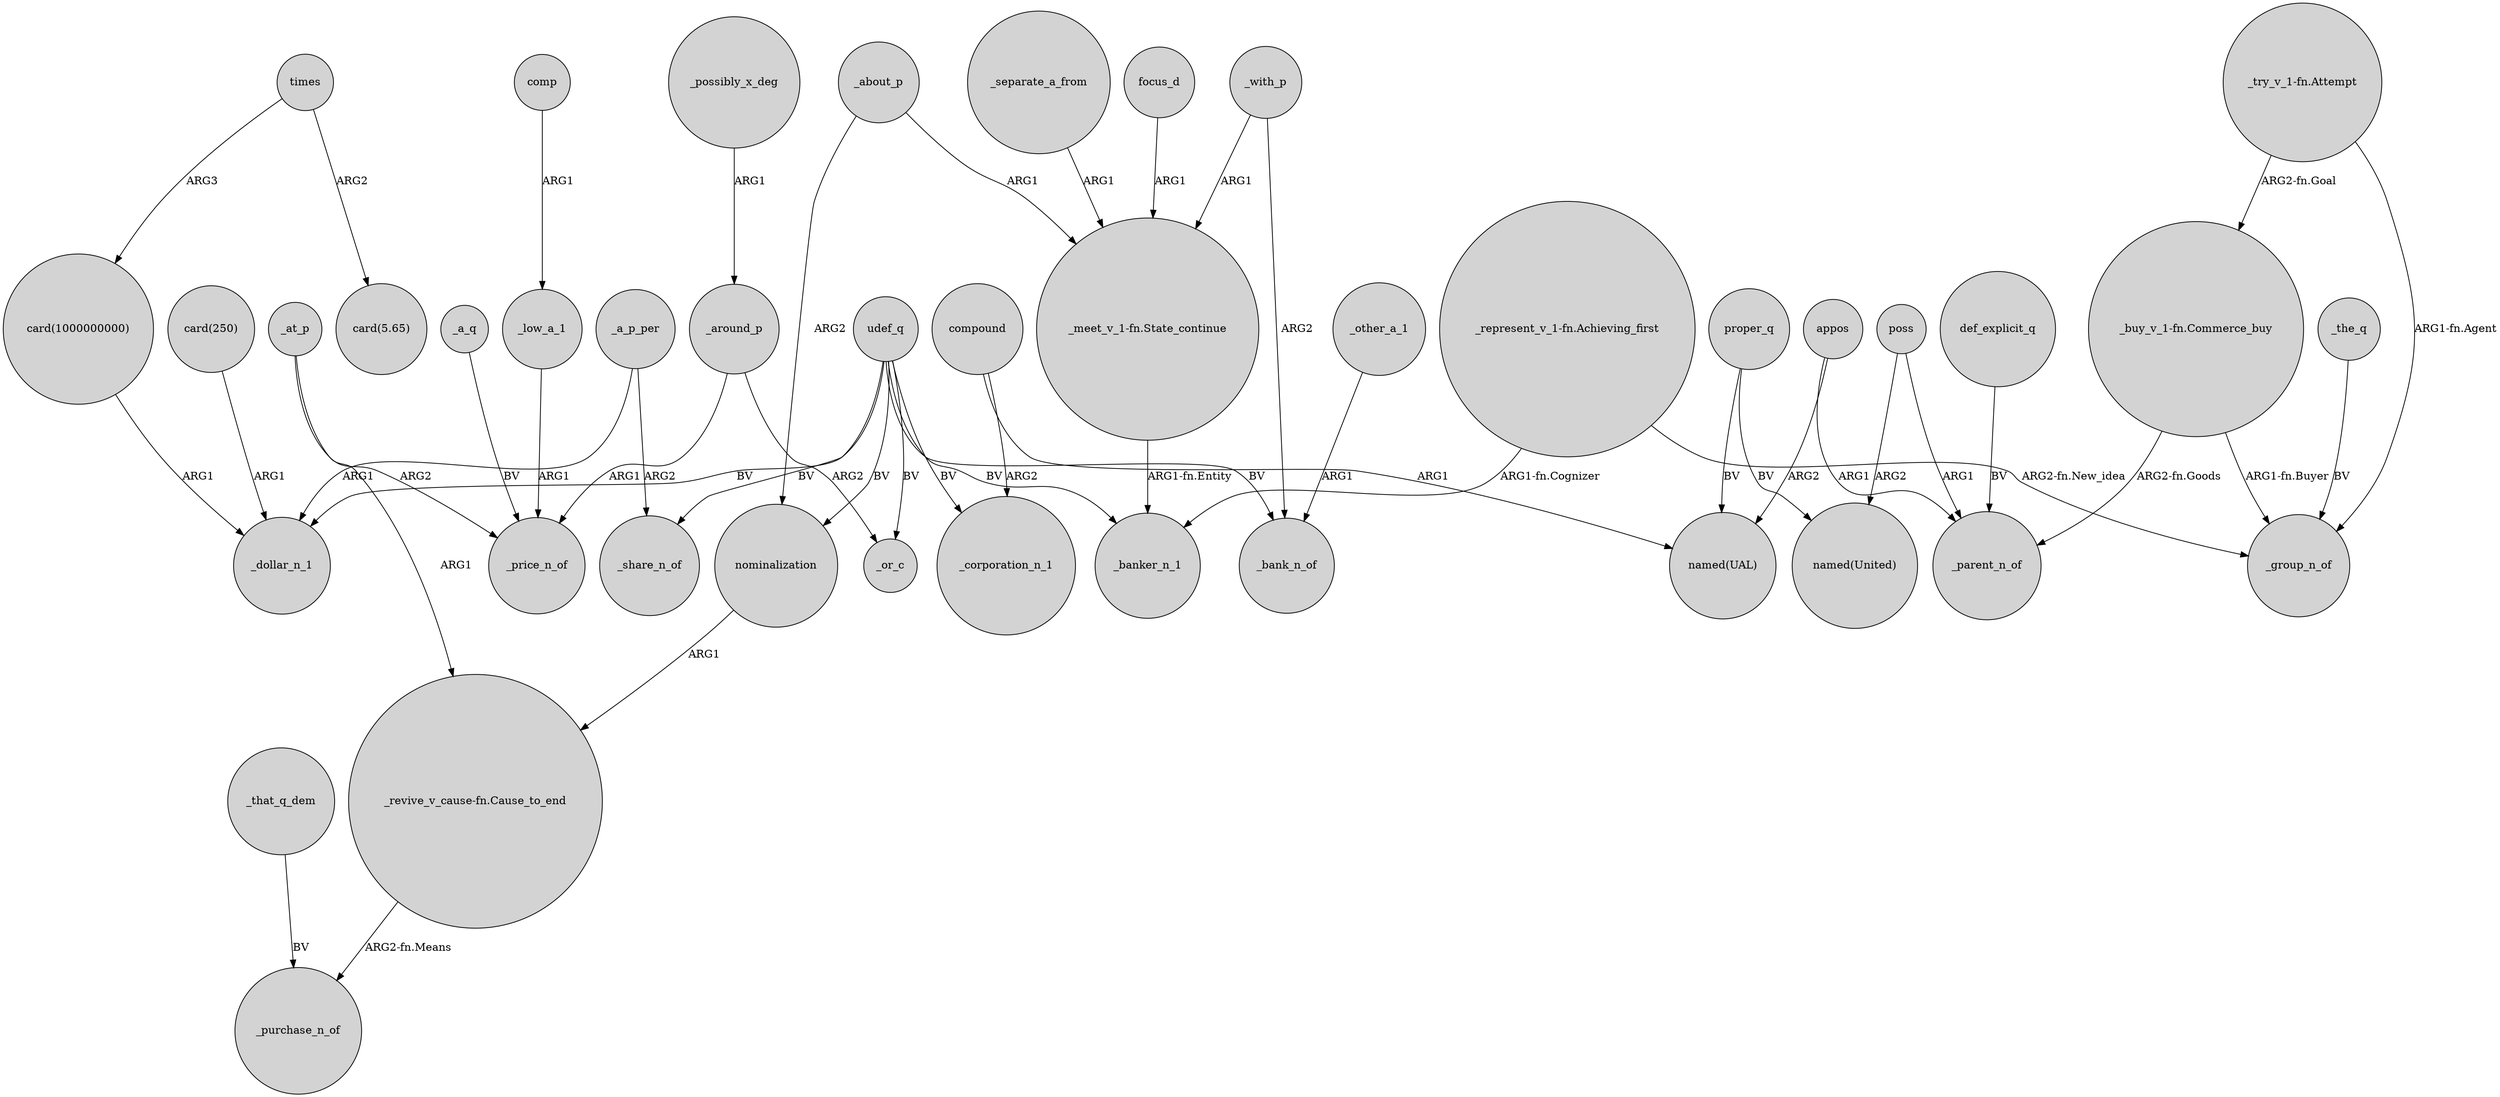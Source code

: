 digraph {
	node [shape=circle style=filled]
	"card(1000000000)" -> _dollar_n_1 [label=ARG1]
	"_try_v_1-fn.Attempt" -> _group_n_of [label="ARG1-fn.Agent"]
	_that_q_dem -> _purchase_n_of [label=BV]
	compound -> "named(UAL)" [label=ARG1]
	comp -> _low_a_1 [label=ARG1]
	appos -> "named(UAL)" [label=ARG2]
	"_represent_v_1-fn.Achieving_first" -> _group_n_of [label="ARG2-fn.New_idea"]
	_separate_a_from -> "_meet_v_1-fn.State_continue" [label=ARG1]
	udef_q -> nominalization [label=BV]
	appos -> _parent_n_of [label=ARG1]
	udef_q -> _bank_n_of [label=BV]
	times -> "card(5.65)" [label=ARG2]
	"_represent_v_1-fn.Achieving_first" -> _banker_n_1 [label="ARG1-fn.Cognizer"]
	times -> "card(1000000000)" [label=ARG3]
	"_try_v_1-fn.Attempt" -> "_buy_v_1-fn.Commerce_buy" [label="ARG2-fn.Goal"]
	_about_p -> nominalization [label=ARG2]
	_low_a_1 -> _price_n_of [label=ARG1]
	udef_q -> _or_c [label=BV]
	def_explicit_q -> _parent_n_of [label=BV]
	proper_q -> "named(UAL)" [label=BV]
	_around_p -> _or_c [label=ARG2]
	"_buy_v_1-fn.Commerce_buy" -> _parent_n_of [label="ARG2-fn.Goods"]
	_a_p_per -> _share_n_of [label=ARG2]
	udef_q -> _share_n_of [label=BV]
	_the_q -> _group_n_of [label=BV]
	_at_p -> _price_n_of [label=ARG2]
	udef_q -> _dollar_n_1 [label=BV]
	"_buy_v_1-fn.Commerce_buy" -> _group_n_of [label="ARG1-fn.Buyer"]
	_about_p -> "_meet_v_1-fn.State_continue" [label=ARG1]
	proper_q -> "named(United)" [label=BV]
	poss -> "named(United)" [label=ARG2]
	focus_d -> "_meet_v_1-fn.State_continue" [label=ARG1]
	_a_p_per -> _dollar_n_1 [label=ARG1]
	"_revive_v_cause-fn.Cause_to_end" -> _purchase_n_of [label="ARG2-fn.Means"]
	"card(250)" -> _dollar_n_1 [label=ARG1]
	compound -> _corporation_n_1 [label=ARG2]
	udef_q -> _corporation_n_1 [label=BV]
	_with_p -> "_meet_v_1-fn.State_continue" [label=ARG1]
	"_meet_v_1-fn.State_continue" -> _banker_n_1 [label="ARG1-fn.Entity"]
	nominalization -> "_revive_v_cause-fn.Cause_to_end" [label=ARG1]
	_at_p -> "_revive_v_cause-fn.Cause_to_end" [label=ARG1]
	_other_a_1 -> _bank_n_of [label=ARG1]
	udef_q -> _banker_n_1 [label=BV]
	poss -> _parent_n_of [label=ARG1]
	_around_p -> _price_n_of [label=ARG1]
	_with_p -> _bank_n_of [label=ARG2]
	_possibly_x_deg -> _around_p [label=ARG1]
	_a_q -> _price_n_of [label=BV]
}
